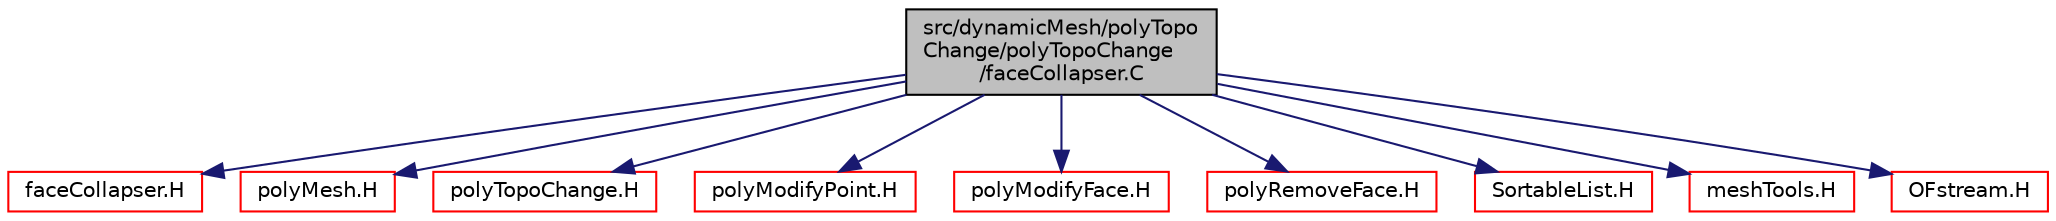 digraph "src/dynamicMesh/polyTopoChange/polyTopoChange/faceCollapser.C"
{
  bgcolor="transparent";
  edge [fontname="Helvetica",fontsize="10",labelfontname="Helvetica",labelfontsize="10"];
  node [fontname="Helvetica",fontsize="10",shape=record];
  Node1 [label="src/dynamicMesh/polyTopo\lChange/polyTopoChange\l/faceCollapser.C",height=0.2,width=0.4,color="black", fillcolor="grey75", style="filled", fontcolor="black"];
  Node1 -> Node2 [color="midnightblue",fontsize="10",style="solid",fontname="Helvetica"];
  Node2 [label="faceCollapser.H",height=0.2,width=0.4,color="red",URL="$a04879.html"];
  Node1 -> Node3 [color="midnightblue",fontsize="10",style="solid",fontname="Helvetica"];
  Node3 [label="polyMesh.H",height=0.2,width=0.4,color="red",URL="$a08631.html"];
  Node1 -> Node4 [color="midnightblue",fontsize="10",style="solid",fontname="Helvetica"];
  Node4 [label="polyTopoChange.H",height=0.2,width=0.4,color="red",URL="$a04889.html"];
  Node1 -> Node5 [color="midnightblue",fontsize="10",style="solid",fontname="Helvetica"];
  Node5 [label="polyModifyPoint.H",height=0.2,width=0.4,color="red",URL="$a04884.html"];
  Node1 -> Node6 [color="midnightblue",fontsize="10",style="solid",fontname="Helvetica"];
  Node6 [label="polyModifyFace.H",height=0.2,width=0.4,color="red",URL="$a04883.html"];
  Node1 -> Node7 [color="midnightblue",fontsize="10",style="solid",fontname="Helvetica"];
  Node7 [label="polyRemoveFace.H",height=0.2,width=0.4,color="red",URL="$a04906.html"];
  Node1 -> Node8 [color="midnightblue",fontsize="10",style="solid",fontname="Helvetica"];
  Node8 [label="SortableList.H",height=0.2,width=0.4,color="red",URL="$a07662.html"];
  Node1 -> Node9 [color="midnightblue",fontsize="10",style="solid",fontname="Helvetica"];
  Node9 [label="meshTools.H",height=0.2,width=0.4,color="red",URL="$a07303.html"];
  Node1 -> Node10 [color="midnightblue",fontsize="10",style="solid",fontname="Helvetica"];
  Node10 [label="OFstream.H",height=0.2,width=0.4,color="red",URL="$a07771.html"];
}
